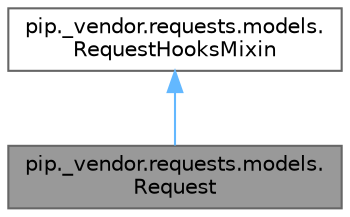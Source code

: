 digraph "pip._vendor.requests.models.Request"
{
 // LATEX_PDF_SIZE
  bgcolor="transparent";
  edge [fontname=Helvetica,fontsize=10,labelfontname=Helvetica,labelfontsize=10];
  node [fontname=Helvetica,fontsize=10,shape=box,height=0.2,width=0.4];
  Node1 [id="Node000001",label="pip._vendor.requests.models.\lRequest",height=0.2,width=0.4,color="gray40", fillcolor="grey60", style="filled", fontcolor="black",tooltip=" "];
  Node2 -> Node1 [id="edge1_Node000001_Node000002",dir="back",color="steelblue1",style="solid",tooltip=" "];
  Node2 [id="Node000002",label="pip._vendor.requests.models.\lRequestHooksMixin",height=0.2,width=0.4,color="gray40", fillcolor="white", style="filled",URL="$classpip_1_1__vendor_1_1requests_1_1models_1_1_request_hooks_mixin.html",tooltip=" "];
}

